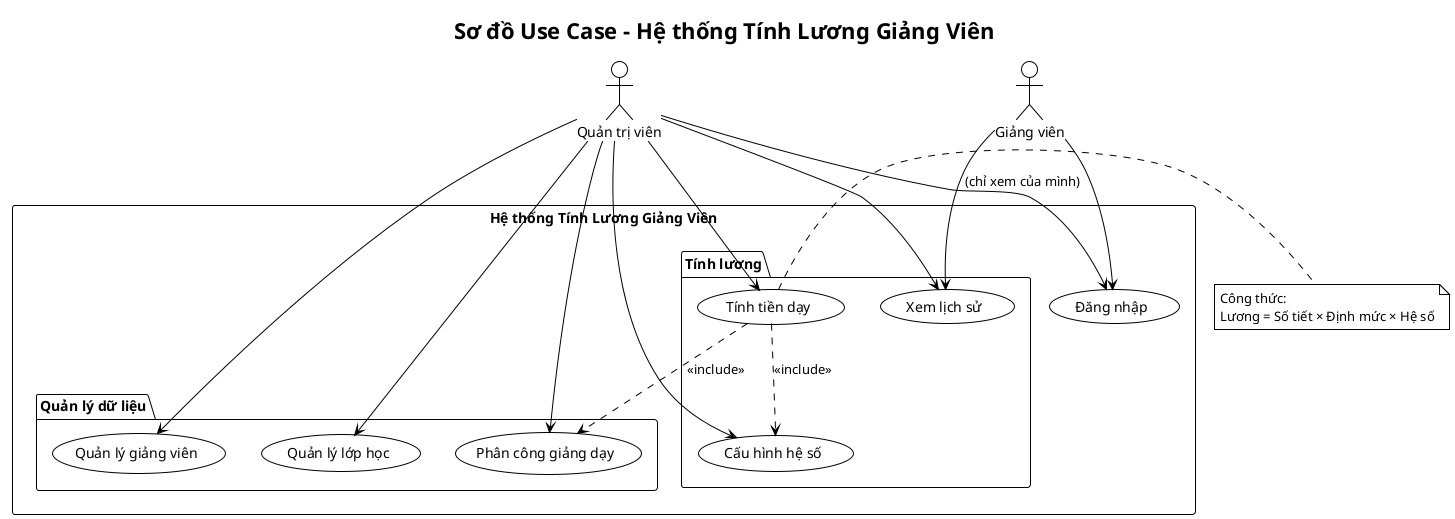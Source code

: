 @startuml Use_Case_Simple
!theme plain

title Sơ đồ Use Case - Hệ thống Tính Lương Giảng Viên

actor "Quản trị viên" as Admin
actor "Giảng viên" as Teacher

rectangle "Hệ thống Tính Lương Giảng Viên" {
  
  usecase "Đăng nhập" as Login
  
  package "Quản lý dữ liệu" {
    usecase "Quản lý giảng viên" as ManageTeacher
    usecase "Quản lý lớp học" as ManageClass
    usecase "Phân công giảng dạy" as Assignment
  }
  
  package "Tính lương" {
    usecase "Cấu hình hệ số" as ConfigCoeff
    usecase "Tính tiền dạy" as Calculate
    usecase "Xem lịch sử" as ViewHistory
  }
}

' Kết nối Admin
Admin --> Login
Admin --> ManageTeacher
Admin --> ManageClass
Admin --> Assignment
Admin --> ConfigCoeff
Admin --> Calculate
Admin --> ViewHistory

' Kết nối Teacher
Teacher --> Login
Teacher --> ViewHistory : (chỉ xem của mình)

' Quan hệ phụ thuộc
Calculate ..> Assignment : <<include>>
Calculate ..> ConfigCoeff : <<include>>

note right of Calculate
  Công thức:
  Lương = Số tiết × Định mức × Hệ số
end note

@enduml